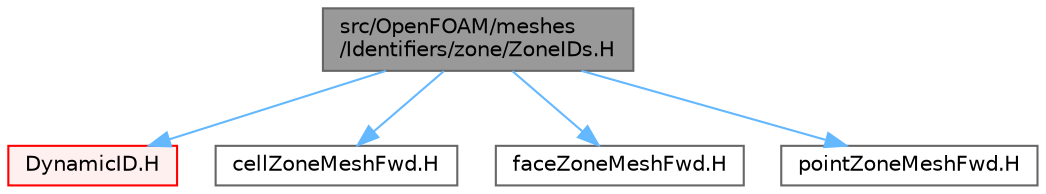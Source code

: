 digraph "src/OpenFOAM/meshes/Identifiers/zone/ZoneIDs.H"
{
 // LATEX_PDF_SIZE
  bgcolor="transparent";
  edge [fontname=Helvetica,fontsize=10,labelfontname=Helvetica,labelfontsize=10];
  node [fontname=Helvetica,fontsize=10,shape=box,height=0.2,width=0.4];
  Node1 [id="Node000001",label="src/OpenFOAM/meshes\l/Identifiers/zone/ZoneIDs.H",height=0.2,width=0.4,color="gray40", fillcolor="grey60", style="filled", fontcolor="black",tooltip=" "];
  Node1 -> Node2 [id="edge1_Node000001_Node000002",color="steelblue1",style="solid",tooltip=" "];
  Node2 [id="Node000002",label="DynamicID.H",height=0.2,width=0.4,color="red", fillcolor="#FFF0F0", style="filled",URL="$DynamicID_8H.html",tooltip=" "];
  Node1 -> Node102 [id="edge2_Node000001_Node000102",color="steelblue1",style="solid",tooltip=" "];
  Node102 [id="Node000102",label="cellZoneMeshFwd.H",height=0.2,width=0.4,color="grey40", fillcolor="white", style="filled",URL="$cellZoneMeshFwd_8H.html",tooltip=" "];
  Node1 -> Node103 [id="edge3_Node000001_Node000103",color="steelblue1",style="solid",tooltip=" "];
  Node103 [id="Node000103",label="faceZoneMeshFwd.H",height=0.2,width=0.4,color="grey40", fillcolor="white", style="filled",URL="$faceZoneMeshFwd_8H.html",tooltip=" "];
  Node1 -> Node104 [id="edge4_Node000001_Node000104",color="steelblue1",style="solid",tooltip=" "];
  Node104 [id="Node000104",label="pointZoneMeshFwd.H",height=0.2,width=0.4,color="grey40", fillcolor="white", style="filled",URL="$pointZoneMeshFwd_8H.html",tooltip=" "];
}
